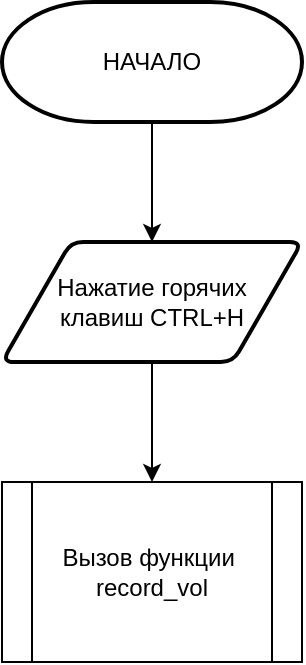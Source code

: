 <mxfile version="21.3.2" type="github">
  <diagram name="Страница 1" id="9Si_5lG44x0IGF35MXzA">
    <mxGraphModel dx="957" dy="450" grid="1" gridSize="10" guides="1" tooltips="1" connect="1" arrows="1" fold="1" page="1" pageScale="1" pageWidth="827" pageHeight="1169" math="0" shadow="0">
      <root>
        <mxCell id="0" />
        <mxCell id="1" parent="0" />
        <mxCell id="kt2hrm6zQjOcpTNA7aNI-5" style="edgeStyle=orthogonalEdgeStyle;rounded=0;orthogonalLoop=1;jettySize=auto;html=1;exitX=0.5;exitY=1;exitDx=0;exitDy=0;exitPerimeter=0;entryX=0.5;entryY=0;entryDx=0;entryDy=0;" edge="1" parent="1" source="kt2hrm6zQjOcpTNA7aNI-2" target="kt2hrm6zQjOcpTNA7aNI-3">
          <mxGeometry relative="1" as="geometry" />
        </mxCell>
        <mxCell id="kt2hrm6zQjOcpTNA7aNI-2" value="НАЧАЛО" style="strokeWidth=2;html=1;shape=mxgraph.flowchart.terminator;whiteSpace=wrap;" vertex="1" parent="1">
          <mxGeometry x="330" y="40" width="150" height="60" as="geometry" />
        </mxCell>
        <mxCell id="kt2hrm6zQjOcpTNA7aNI-7" style="edgeStyle=orthogonalEdgeStyle;rounded=0;orthogonalLoop=1;jettySize=auto;html=1;exitX=0.5;exitY=1;exitDx=0;exitDy=0;entryX=0.5;entryY=0;entryDx=0;entryDy=0;" edge="1" parent="1" source="kt2hrm6zQjOcpTNA7aNI-3">
          <mxGeometry relative="1" as="geometry">
            <mxPoint x="405" y="280" as="targetPoint" />
          </mxGeometry>
        </mxCell>
        <mxCell id="kt2hrm6zQjOcpTNA7aNI-3" value="Нажатие горячих&lt;br&gt;клавиш CTRL+H" style="shape=parallelogram;html=1;strokeWidth=2;perimeter=parallelogramPerimeter;whiteSpace=wrap;rounded=1;arcSize=12;size=0.23;" vertex="1" parent="1">
          <mxGeometry x="330" y="160" width="150" height="60" as="geometry" />
        </mxCell>
        <mxCell id="kt2hrm6zQjOcpTNA7aNI-8" value="Вызов функции&amp;nbsp;&lt;br&gt;record_vol" style="shape=process;whiteSpace=wrap;html=1;backgroundOutline=1;" vertex="1" parent="1">
          <mxGeometry x="330" y="280" width="150" height="90" as="geometry" />
        </mxCell>
      </root>
    </mxGraphModel>
  </diagram>
</mxfile>
